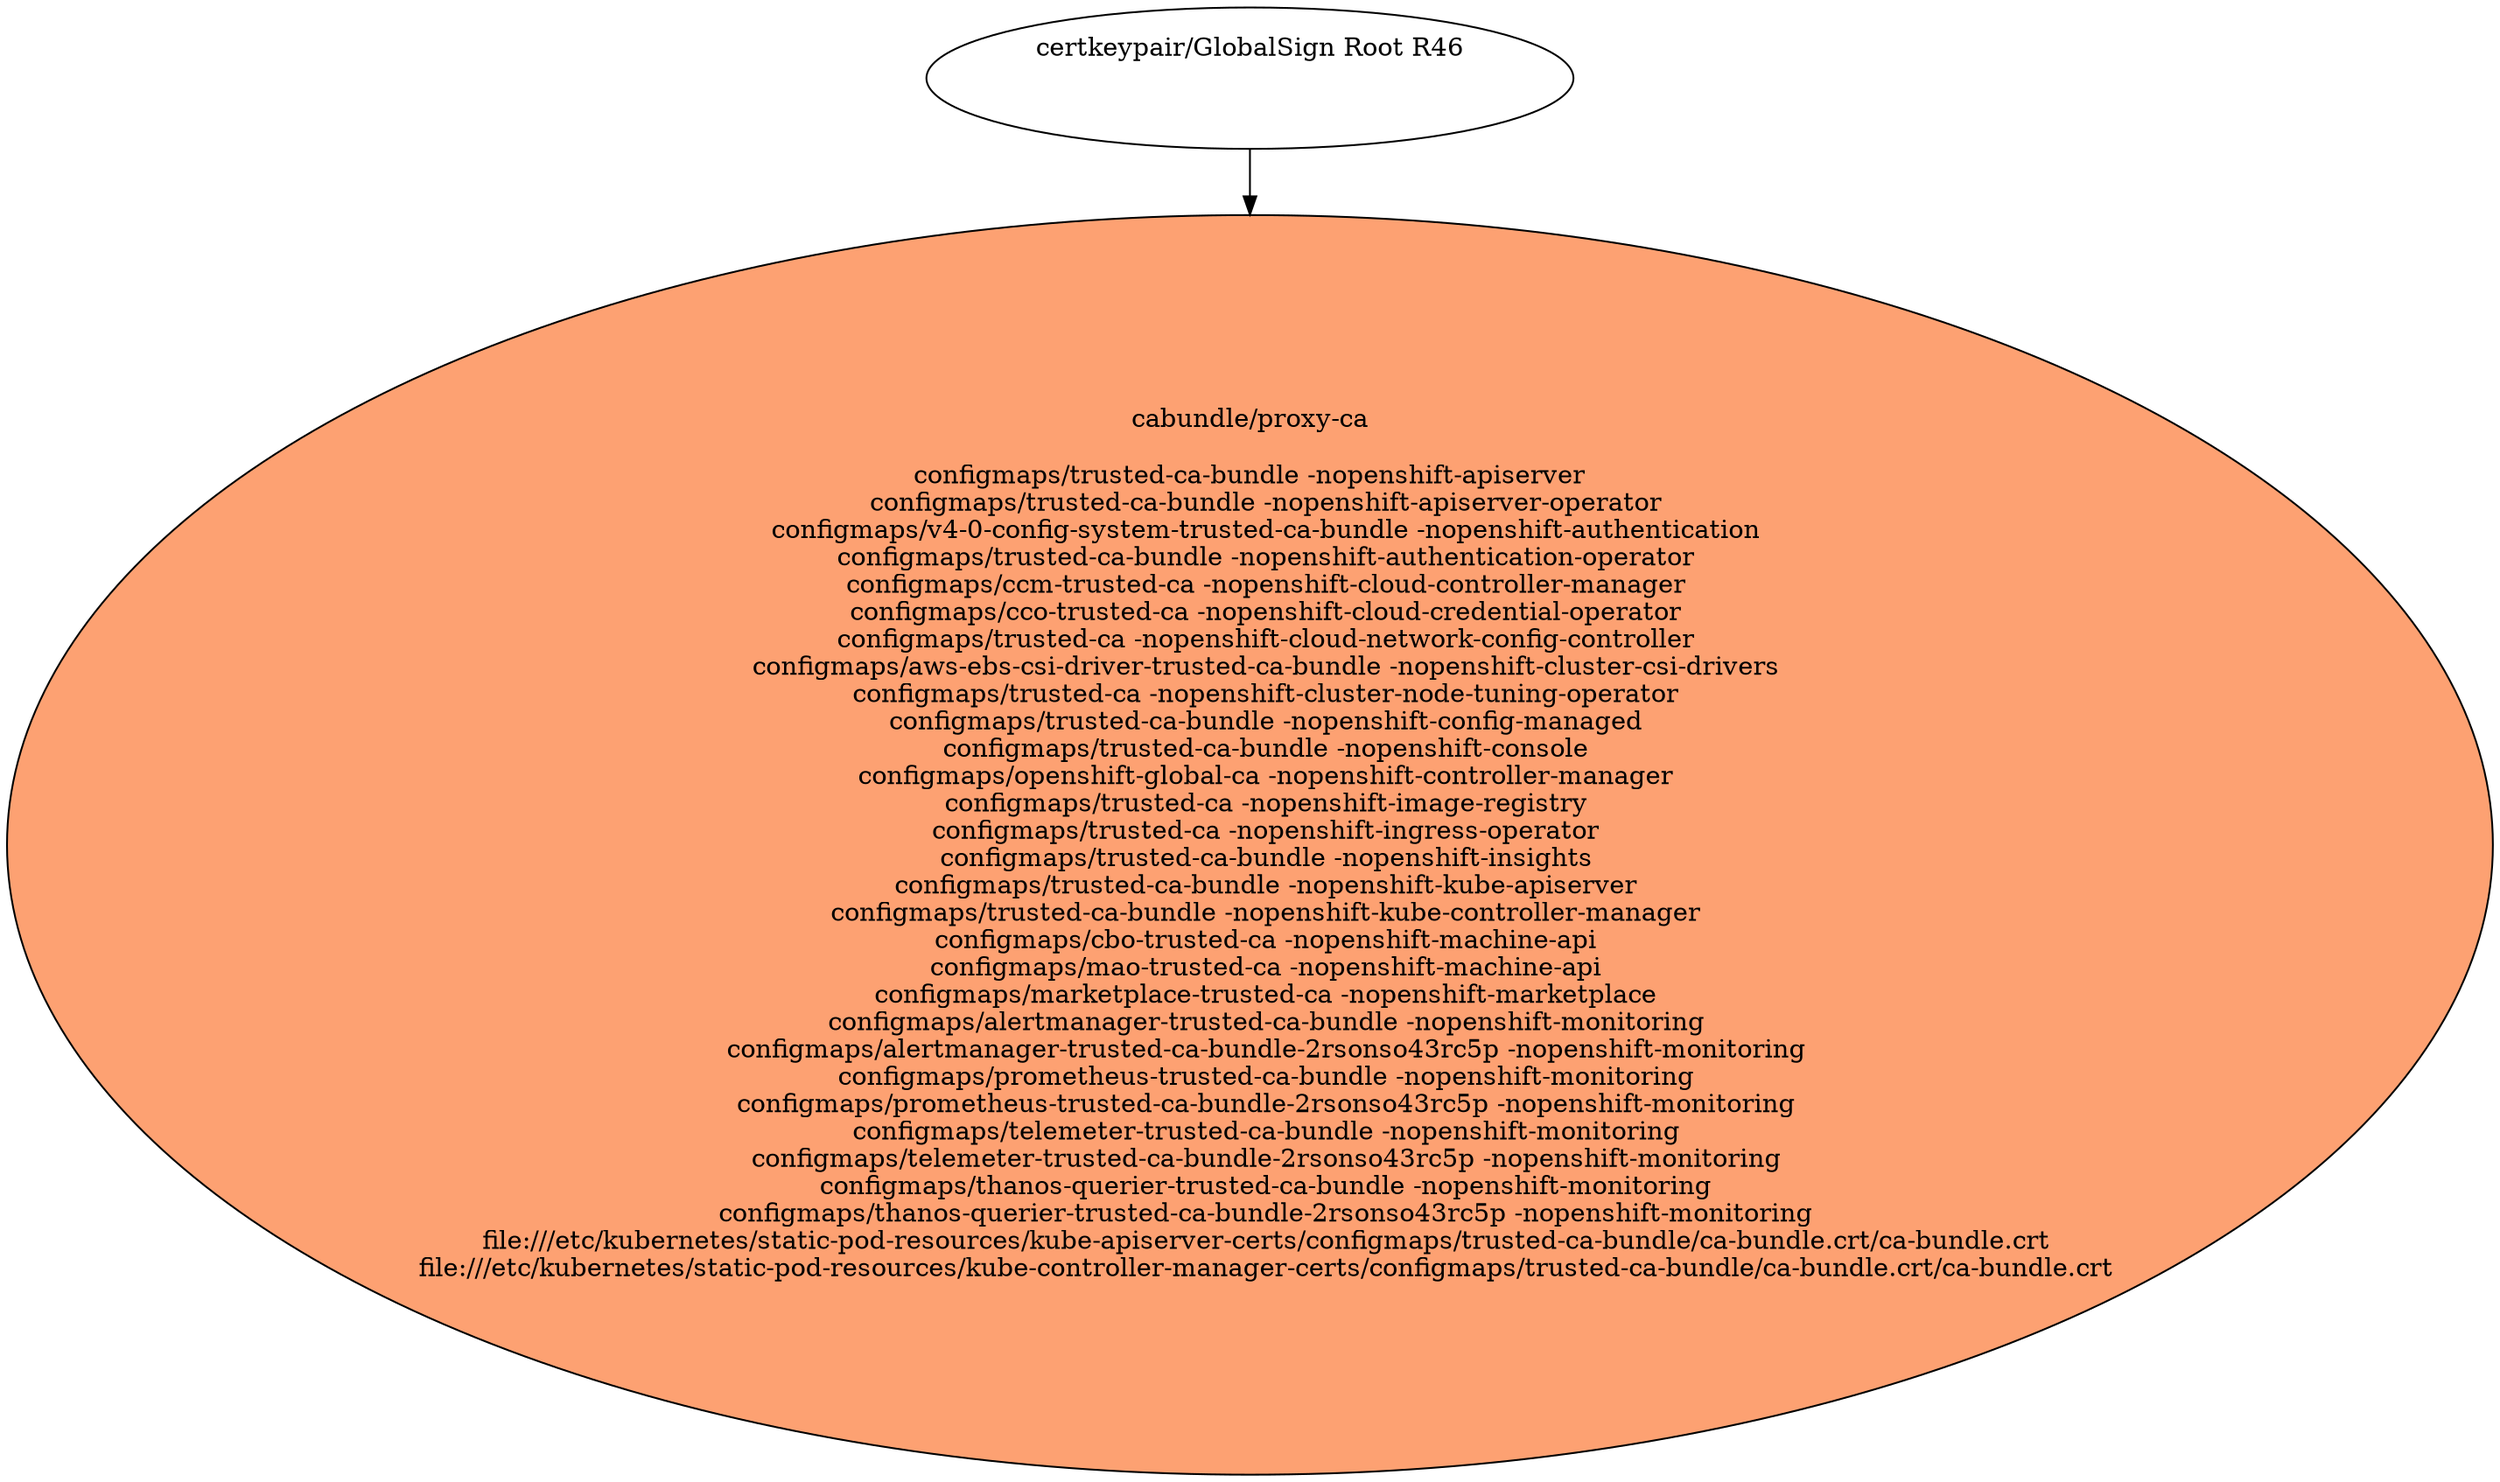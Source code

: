 digraph "Local Certificate" {
  // Node definitions.
  7 [
    label="certkeypair/GlobalSign Root R46\n\n\n"
    style=filled
    fillcolor=white
  ];
  16 [
    label="cabundle/proxy-ca\n\nconfigmaps/trusted-ca-bundle -nopenshift-apiserver\n    configmaps/trusted-ca-bundle -nopenshift-apiserver-operator\n    configmaps/v4-0-config-system-trusted-ca-bundle -nopenshift-authentication\n    configmaps/trusted-ca-bundle -nopenshift-authentication-operator\n    configmaps/ccm-trusted-ca -nopenshift-cloud-controller-manager\n    configmaps/cco-trusted-ca -nopenshift-cloud-credential-operator\n    configmaps/trusted-ca -nopenshift-cloud-network-config-controller\n    configmaps/aws-ebs-csi-driver-trusted-ca-bundle -nopenshift-cluster-csi-drivers\n    configmaps/trusted-ca -nopenshift-cluster-node-tuning-operator\n    configmaps/trusted-ca-bundle -nopenshift-config-managed\n    configmaps/trusted-ca-bundle -nopenshift-console\n    configmaps/openshift-global-ca -nopenshift-controller-manager\n    configmaps/trusted-ca -nopenshift-image-registry\n    configmaps/trusted-ca -nopenshift-ingress-operator\n    configmaps/trusted-ca-bundle -nopenshift-insights\n    configmaps/trusted-ca-bundle -nopenshift-kube-apiserver\n    configmaps/trusted-ca-bundle -nopenshift-kube-controller-manager\n    configmaps/cbo-trusted-ca -nopenshift-machine-api\n    configmaps/mao-trusted-ca -nopenshift-machine-api\n    configmaps/marketplace-trusted-ca -nopenshift-marketplace\n    configmaps/alertmanager-trusted-ca-bundle -nopenshift-monitoring\n    configmaps/alertmanager-trusted-ca-bundle-2rsonso43rc5p -nopenshift-monitoring\n    configmaps/prometheus-trusted-ca-bundle -nopenshift-monitoring\n    configmaps/prometheus-trusted-ca-bundle-2rsonso43rc5p -nopenshift-monitoring\n    configmaps/telemeter-trusted-ca-bundle -nopenshift-monitoring\n    configmaps/telemeter-trusted-ca-bundle-2rsonso43rc5p -nopenshift-monitoring\n    configmaps/thanos-querier-trusted-ca-bundle -nopenshift-monitoring\n    configmaps/thanos-querier-trusted-ca-bundle-2rsonso43rc5p -nopenshift-monitoring\n    file:///etc/kubernetes/static-pod-resources/kube-apiserver-certs/configmaps/trusted-ca-bundle/ca-bundle.crt/ca-bundle.crt\n    file:///etc/kubernetes/static-pod-resources/kube-controller-manager-certs/configmaps/trusted-ca-bundle/ca-bundle.crt/ca-bundle.crt\n"
    style=filled
    fillcolor="#fda172"
  ];

  // Edge definitions.
  7 -> 16;
}